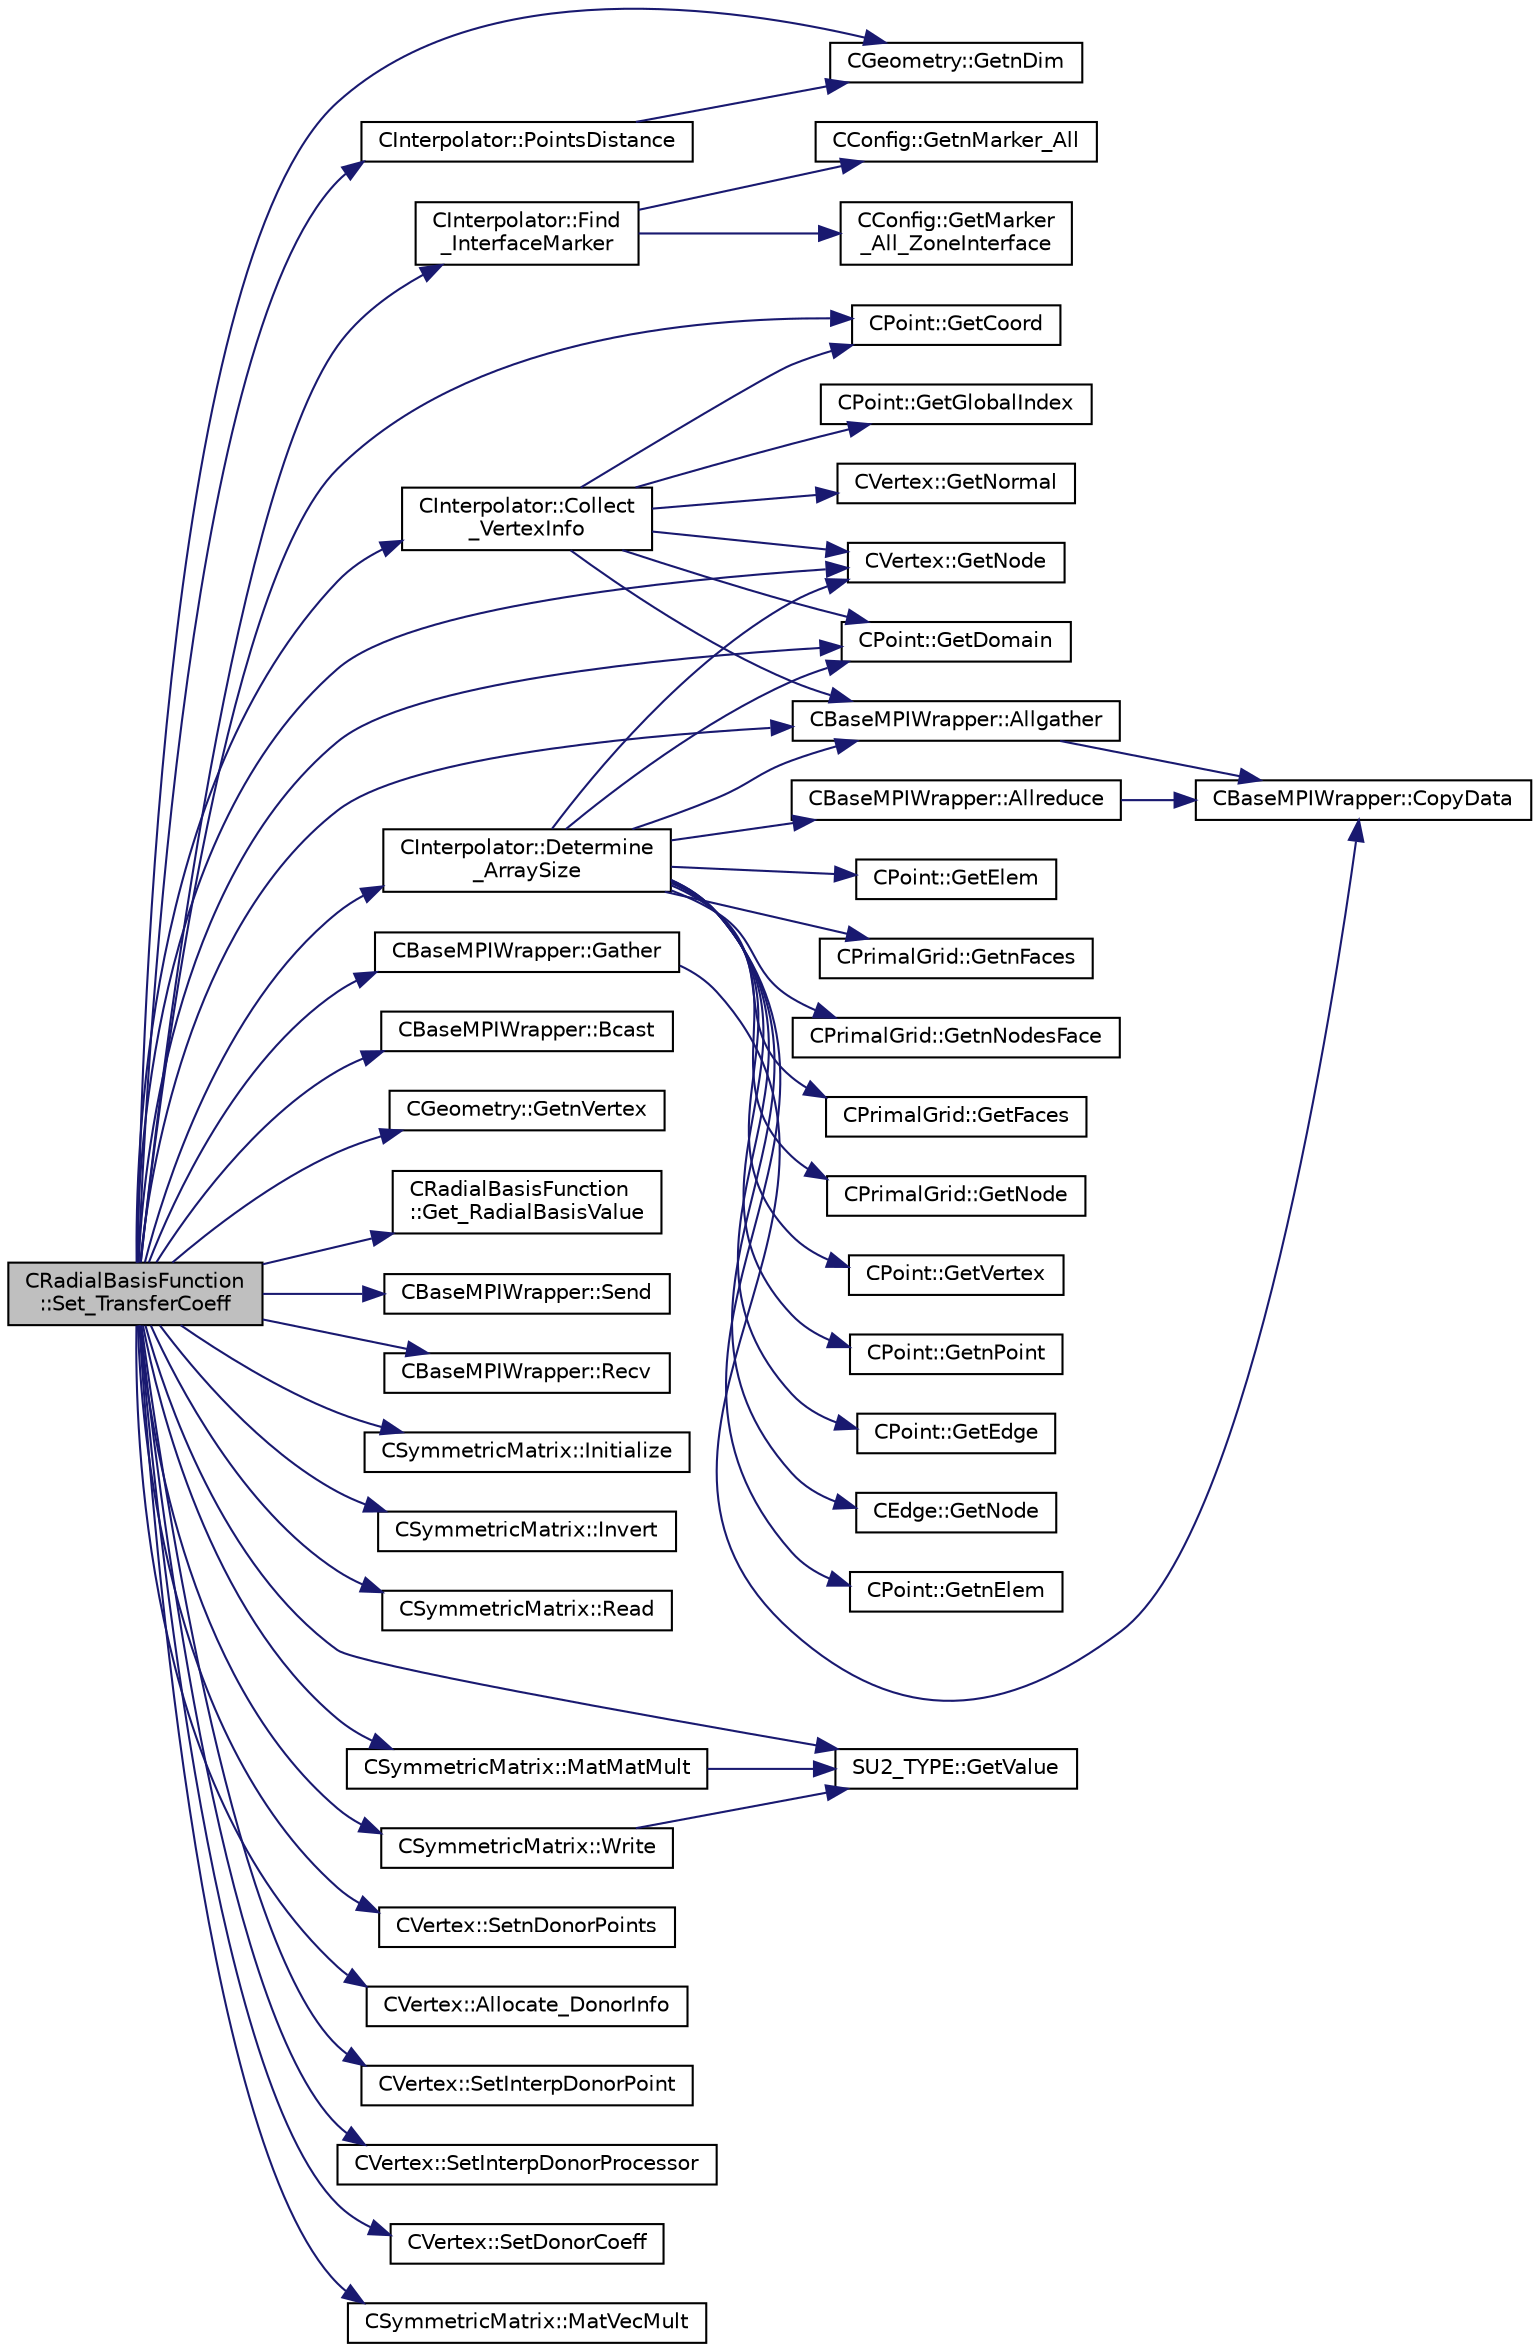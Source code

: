 digraph "CRadialBasisFunction::Set_TransferCoeff"
{
  edge [fontname="Helvetica",fontsize="10",labelfontname="Helvetica",labelfontsize="10"];
  node [fontname="Helvetica",fontsize="10",shape=record];
  rankdir="LR";
  Node54 [label="CRadialBasisFunction\l::Set_TransferCoeff",height=0.2,width=0.4,color="black", fillcolor="grey75", style="filled", fontcolor="black"];
  Node54 -> Node55 [color="midnightblue",fontsize="10",style="solid",fontname="Helvetica"];
  Node55 [label="CGeometry::GetnDim",height=0.2,width=0.4,color="black", fillcolor="white", style="filled",URL="$class_c_geometry.html#a2af01006c0c4f74ba089582f1a3587fe",tooltip="Get number of coordinates. "];
  Node54 -> Node56 [color="midnightblue",fontsize="10",style="solid",fontname="Helvetica"];
  Node56 [label="CInterpolator::Find\l_InterfaceMarker",height=0.2,width=0.4,color="black", fillcolor="white", style="filled",URL="$class_c_interpolator.html#a34916a96991dfe596a4ad13b40e7333e",tooltip="Find the index of the interface marker shared by that zone. "];
  Node56 -> Node57 [color="midnightblue",fontsize="10",style="solid",fontname="Helvetica"];
  Node57 [label="CConfig::GetnMarker_All",height=0.2,width=0.4,color="black", fillcolor="white", style="filled",URL="$class_c_config.html#a300c4884edfc0c2acf395036439004f4",tooltip="Get the total number of boundary markers including send/receive domains. "];
  Node56 -> Node58 [color="midnightblue",fontsize="10",style="solid",fontname="Helvetica"];
  Node58 [label="CConfig::GetMarker\l_All_ZoneInterface",height=0.2,width=0.4,color="black", fillcolor="white", style="filled",URL="$class_c_config.html#ad7e1b2f0ee9749cc62c5394ae761ae0e",tooltip="Get the FSI interface information for a marker val_marker. "];
  Node54 -> Node59 [color="midnightblue",fontsize="10",style="solid",fontname="Helvetica"];
  Node59 [label="CBaseMPIWrapper::Gather",height=0.2,width=0.4,color="black", fillcolor="white", style="filled",URL="$class_c_base_m_p_i_wrapper.html#a39e59958c13f7fefc74062ba2ff149f1"];
  Node59 -> Node60 [color="midnightblue",fontsize="10",style="solid",fontname="Helvetica"];
  Node60 [label="CBaseMPIWrapper::CopyData",height=0.2,width=0.4,color="black", fillcolor="white", style="filled",URL="$class_c_base_m_p_i_wrapper.html#a4725cc1dd65b161b483e812a538a5e36"];
  Node54 -> Node61 [color="midnightblue",fontsize="10",style="solid",fontname="Helvetica"];
  Node61 [label="CBaseMPIWrapper::Bcast",height=0.2,width=0.4,color="black", fillcolor="white", style="filled",URL="$class_c_base_m_p_i_wrapper.html#ae816a2f124ea5ae95337418462514df5"];
  Node54 -> Node62 [color="midnightblue",fontsize="10",style="solid",fontname="Helvetica"];
  Node62 [label="CGeometry::GetnVertex",height=0.2,width=0.4,color="black", fillcolor="white", style="filled",URL="$class_c_geometry.html#a55427e474834af1941e13750b17975be",tooltip="Get number of vertices. "];
  Node54 -> Node63 [color="midnightblue",fontsize="10",style="solid",fontname="Helvetica"];
  Node63 [label="CInterpolator::Determine\l_ArraySize",height=0.2,width=0.4,color="black", fillcolor="white", style="filled",URL="$class_c_interpolator.html#a9e320a9ed782dd9aa75afee58bfe683f",tooltip="Determine array sizes used to collect and send coordinate and global point information. "];
  Node63 -> Node64 [color="midnightblue",fontsize="10",style="solid",fontname="Helvetica"];
  Node64 [label="CVertex::GetNode",height=0.2,width=0.4,color="black", fillcolor="white", style="filled",URL="$class_c_vertex.html#a95c513bf927464157ed96b6c79779a1f",tooltip="Get the node of the vertex. "];
  Node63 -> Node65 [color="midnightblue",fontsize="10",style="solid",fontname="Helvetica"];
  Node65 [label="CPoint::GetDomain",height=0.2,width=0.4,color="black", fillcolor="white", style="filled",URL="$class_c_point.html#a1d7e22a60d4cfef356af1cba2bab3e55",tooltip="For parallel computation, its indicates if a point must be computed or not. "];
  Node63 -> Node66 [color="midnightblue",fontsize="10",style="solid",fontname="Helvetica"];
  Node66 [label="CPoint::GetnElem",height=0.2,width=0.4,color="black", fillcolor="white", style="filled",URL="$class_c_point.html#afa5b9cd1e067604590a26810894c83b5",tooltip="Get the number of elements that compose the control volume. "];
  Node63 -> Node67 [color="midnightblue",fontsize="10",style="solid",fontname="Helvetica"];
  Node67 [label="CPoint::GetElem",height=0.2,width=0.4,color="black", fillcolor="white", style="filled",URL="$class_c_point.html#aa9a94baeda58329c09e99425e3d88811",tooltip="Get all the elements that compose the control volume. "];
  Node63 -> Node68 [color="midnightblue",fontsize="10",style="solid",fontname="Helvetica"];
  Node68 [label="CPrimalGrid::GetnFaces",height=0.2,width=0.4,color="black", fillcolor="white", style="filled",URL="$class_c_primal_grid.html#a0ed05bb848693e3975e12943d8612029",tooltip="A pure virtual member. "];
  Node63 -> Node69 [color="midnightblue",fontsize="10",style="solid",fontname="Helvetica"];
  Node69 [label="CPrimalGrid::GetnNodesFace",height=0.2,width=0.4,color="black", fillcolor="white", style="filled",URL="$class_c_primal_grid.html#a950426deace995a7a0dfec7b63383d94",tooltip="A pure virtual member. "];
  Node63 -> Node70 [color="midnightblue",fontsize="10",style="solid",fontname="Helvetica"];
  Node70 [label="CPrimalGrid::GetFaces",height=0.2,width=0.4,color="black", fillcolor="white", style="filled",URL="$class_c_primal_grid.html#ad76a784e0e159c2d0c2d004a91731979",tooltip="A pure virtual member. "];
  Node63 -> Node71 [color="midnightblue",fontsize="10",style="solid",fontname="Helvetica"];
  Node71 [label="CPrimalGrid::GetNode",height=0.2,width=0.4,color="black", fillcolor="white", style="filled",URL="$class_c_primal_grid.html#a4fc7b6b6ac5025325c7e68fb56fbeef8",tooltip="A pure virtual member. "];
  Node63 -> Node72 [color="midnightblue",fontsize="10",style="solid",fontname="Helvetica"];
  Node72 [label="CPoint::GetVertex",height=0.2,width=0.4,color="black", fillcolor="white", style="filled",URL="$class_c_point.html#aceac27af50af6500a034b86b329532a0",tooltip="Get the vertex that compose the control volume for a marker. "];
  Node63 -> Node73 [color="midnightblue",fontsize="10",style="solid",fontname="Helvetica"];
  Node73 [label="CPoint::GetnPoint",height=0.2,width=0.4,color="black", fillcolor="white", style="filled",URL="$class_c_point.html#adbb78f3c01711ed0349897f845e3f2d8",tooltip="Get the number of points that compose the control volume. "];
  Node63 -> Node74 [color="midnightblue",fontsize="10",style="solid",fontname="Helvetica"];
  Node74 [label="CPoint::GetEdge",height=0.2,width=0.4,color="black", fillcolor="white", style="filled",URL="$class_c_point.html#ab38e63c5f4c18c6353ce10d55b94f4e2",tooltip="Get all the edges that compose the control volume. "];
  Node63 -> Node75 [color="midnightblue",fontsize="10",style="solid",fontname="Helvetica"];
  Node75 [label="CEdge::GetNode",height=0.2,width=0.4,color="black", fillcolor="white", style="filled",URL="$class_c_edge.html#aee33b61d646e3fe59a4e23284ab1bf33",tooltip="Get the nodes of the edge. "];
  Node63 -> Node76 [color="midnightblue",fontsize="10",style="solid",fontname="Helvetica"];
  Node76 [label="CBaseMPIWrapper::Allreduce",height=0.2,width=0.4,color="black", fillcolor="white", style="filled",URL="$class_c_base_m_p_i_wrapper.html#a637b6fd917a8ca91ce748ba88e0d66b6"];
  Node76 -> Node60 [color="midnightblue",fontsize="10",style="solid",fontname="Helvetica"];
  Node63 -> Node77 [color="midnightblue",fontsize="10",style="solid",fontname="Helvetica"];
  Node77 [label="CBaseMPIWrapper::Allgather",height=0.2,width=0.4,color="black", fillcolor="white", style="filled",URL="$class_c_base_m_p_i_wrapper.html#a55195abbb7206e08a4933fa53cd41923"];
  Node77 -> Node60 [color="midnightblue",fontsize="10",style="solid",fontname="Helvetica"];
  Node54 -> Node78 [color="midnightblue",fontsize="10",style="solid",fontname="Helvetica"];
  Node78 [label="CInterpolator::Collect\l_VertexInfo",height=0.2,width=0.4,color="black", fillcolor="white", style="filled",URL="$class_c_interpolator.html#aea61d1faa52e28ce4c3174a14a3704eb",tooltip="Collect and communicate vertex info: coord, global point, and if faces=true the normal vector..."];
  Node78 -> Node64 [color="midnightblue",fontsize="10",style="solid",fontname="Helvetica"];
  Node78 -> Node65 [color="midnightblue",fontsize="10",style="solid",fontname="Helvetica"];
  Node78 -> Node79 [color="midnightblue",fontsize="10",style="solid",fontname="Helvetica"];
  Node79 [label="CPoint::GetGlobalIndex",height=0.2,width=0.4,color="black", fillcolor="white", style="filled",URL="$class_c_point.html#ab546170a5a03ef210a75fc5531910050",tooltip="Get the global index in a parallel computation. "];
  Node78 -> Node80 [color="midnightblue",fontsize="10",style="solid",fontname="Helvetica"];
  Node80 [label="CPoint::GetCoord",height=0.2,width=0.4,color="black", fillcolor="white", style="filled",URL="$class_c_point.html#a95fe081d22e96e190cb3edcbf0d6525f",tooltip="Get the coordinates dor the control volume. "];
  Node78 -> Node81 [color="midnightblue",fontsize="10",style="solid",fontname="Helvetica"];
  Node81 [label="CVertex::GetNormal",height=0.2,width=0.4,color="black", fillcolor="white", style="filled",URL="$class_c_vertex.html#a0d289163c6f3384822fcb9ae86fc1c39",tooltip="Copy the the normal vector of a face. "];
  Node78 -> Node77 [color="midnightblue",fontsize="10",style="solid",fontname="Helvetica"];
  Node54 -> Node77 [color="midnightblue",fontsize="10",style="solid",fontname="Helvetica"];
  Node54 -> Node82 [color="midnightblue",fontsize="10",style="solid",fontname="Helvetica"];
  Node82 [label="CRadialBasisFunction\l::Get_RadialBasisValue",height=0.2,width=0.4,color="black", fillcolor="white", style="filled",URL="$class_c_radial_basis_function.html#a0970d9b3bc7e51486fd3ba9bedf4a933",tooltip="Compute the value of a radial basis function, this is static so it can be re-used. "];
  Node54 -> Node83 [color="midnightblue",fontsize="10",style="solid",fontname="Helvetica"];
  Node83 [label="CInterpolator::PointsDistance",height=0.2,width=0.4,color="black", fillcolor="white", style="filled",URL="$class_c_interpolator.html#a15a536f1d2f5b304828c28114d75d1f4",tooltip="compute distance between 2 points "];
  Node83 -> Node55 [color="midnightblue",fontsize="10",style="solid",fontname="Helvetica"];
  Node54 -> Node84 [color="midnightblue",fontsize="10",style="solid",fontname="Helvetica"];
  Node84 [label="CBaseMPIWrapper::Send",height=0.2,width=0.4,color="black", fillcolor="white", style="filled",URL="$class_c_base_m_p_i_wrapper.html#a69f265853f7b081427a7a9d3d8151fbd"];
  Node54 -> Node85 [color="midnightblue",fontsize="10",style="solid",fontname="Helvetica"];
  Node85 [label="CBaseMPIWrapper::Recv",height=0.2,width=0.4,color="black", fillcolor="white", style="filled",URL="$class_c_base_m_p_i_wrapper.html#a2a0cf206352327fc745b3848b8c6d130"];
  Node54 -> Node86 [color="midnightblue",fontsize="10",style="solid",fontname="Helvetica"];
  Node86 [label="CSymmetricMatrix::Initialize",height=0.2,width=0.4,color="black", fillcolor="white", style="filled",URL="$class_c_symmetric_matrix.html#a9c05ba335e0344f933cb52562423ce62"];
  Node54 -> Node87 [color="midnightblue",fontsize="10",style="solid",fontname="Helvetica"];
  Node87 [label="CSymmetricMatrix::Invert",height=0.2,width=0.4,color="black", fillcolor="white", style="filled",URL="$class_c_symmetric_matrix.html#a3b44189cd5a3cbc5af35812ab30473a5"];
  Node54 -> Node88 [color="midnightblue",fontsize="10",style="solid",fontname="Helvetica"];
  Node88 [label="CSymmetricMatrix::Read",height=0.2,width=0.4,color="black", fillcolor="white", style="filled",URL="$class_c_symmetric_matrix.html#ae25c2e224c98e7de99e70eb0329fc4cd"];
  Node54 -> Node89 [color="midnightblue",fontsize="10",style="solid",fontname="Helvetica"];
  Node89 [label="CSymmetricMatrix::MatMatMult",height=0.2,width=0.4,color="black", fillcolor="white", style="filled",URL="$class_c_symmetric_matrix.html#ac373a6c540b45042d9f8f3f961b6b572"];
  Node89 -> Node90 [color="midnightblue",fontsize="10",style="solid",fontname="Helvetica"];
  Node90 [label="SU2_TYPE::GetValue",height=0.2,width=0.4,color="black", fillcolor="white", style="filled",URL="$namespace_s_u2___t_y_p_e.html#a0ed43473f5a450ce028d088427bf10cb",tooltip="Get the (primitive) value of the datatype (needs to be implemented for each new type). "];
  Node54 -> Node64 [color="midnightblue",fontsize="10",style="solid",fontname="Helvetica"];
  Node54 -> Node65 [color="midnightblue",fontsize="10",style="solid",fontname="Helvetica"];
  Node54 -> Node80 [color="midnightblue",fontsize="10",style="solid",fontname="Helvetica"];
  Node54 -> Node91 [color="midnightblue",fontsize="10",style="solid",fontname="Helvetica"];
  Node91 [label="CVertex::SetnDonorPoints",height=0.2,width=0.4,color="black", fillcolor="white", style="filled",URL="$class_c_vertex.html#a44d33cf4328e7536b9e369aa316f22e1",tooltip="Set the value of nDonor_Points. "];
  Node54 -> Node92 [color="midnightblue",fontsize="10",style="solid",fontname="Helvetica"];
  Node92 [label="CVertex::Allocate_DonorInfo",height=0.2,width=0.4,color="black", fillcolor="white", style="filled",URL="$class_c_vertex.html#a7f3097457b1ed06f44ffbdef83e0ac95",tooltip="Allocate memory based on how many donor points need to be stored. Uses nDonor_Points. "];
  Node54 -> Node93 [color="midnightblue",fontsize="10",style="solid",fontname="Helvetica"];
  Node93 [label="CVertex::SetInterpDonorPoint",height=0.2,width=0.4,color="black", fillcolor="white", style="filled",URL="$class_c_vertex.html#a0153fb00aef6d2a84547c12b31b7e721",tooltip="Set the donor point of a vertex for interpolation across zones. "];
  Node54 -> Node94 [color="midnightblue",fontsize="10",style="solid",fontname="Helvetica"];
  Node94 [label="CVertex::SetInterpDonorProcessor",height=0.2,width=0.4,color="black", fillcolor="white", style="filled",URL="$class_c_vertex.html#a555c1fa2e815fdd77b7eec521d6d9aa9",tooltip="Set the donor point of a vertex for interpolation across zones. "];
  Node54 -> Node95 [color="midnightblue",fontsize="10",style="solid",fontname="Helvetica"];
  Node95 [label="CVertex::SetDonorCoeff",height=0.2,width=0.4,color="black", fillcolor="white", style="filled",URL="$class_c_vertex.html#a29156fe2ff5bac10769432ad808c9e41",tooltip="Set the coefficient value of a donor point. "];
  Node54 -> Node90 [color="midnightblue",fontsize="10",style="solid",fontname="Helvetica"];
  Node54 -> Node96 [color="midnightblue",fontsize="10",style="solid",fontname="Helvetica"];
  Node96 [label="CSymmetricMatrix::Write",height=0.2,width=0.4,color="black", fillcolor="white", style="filled",URL="$class_c_symmetric_matrix.html#ac9bee0d071b27ffcf0b63cc619b19897"];
  Node96 -> Node90 [color="midnightblue",fontsize="10",style="solid",fontname="Helvetica"];
  Node54 -> Node97 [color="midnightblue",fontsize="10",style="solid",fontname="Helvetica"];
  Node97 [label="CSymmetricMatrix::MatVecMult",height=0.2,width=0.4,color="black", fillcolor="white", style="filled",URL="$class_c_symmetric_matrix.html#a3d1bc9bcedd46581806b499e60cc1b46"];
}
